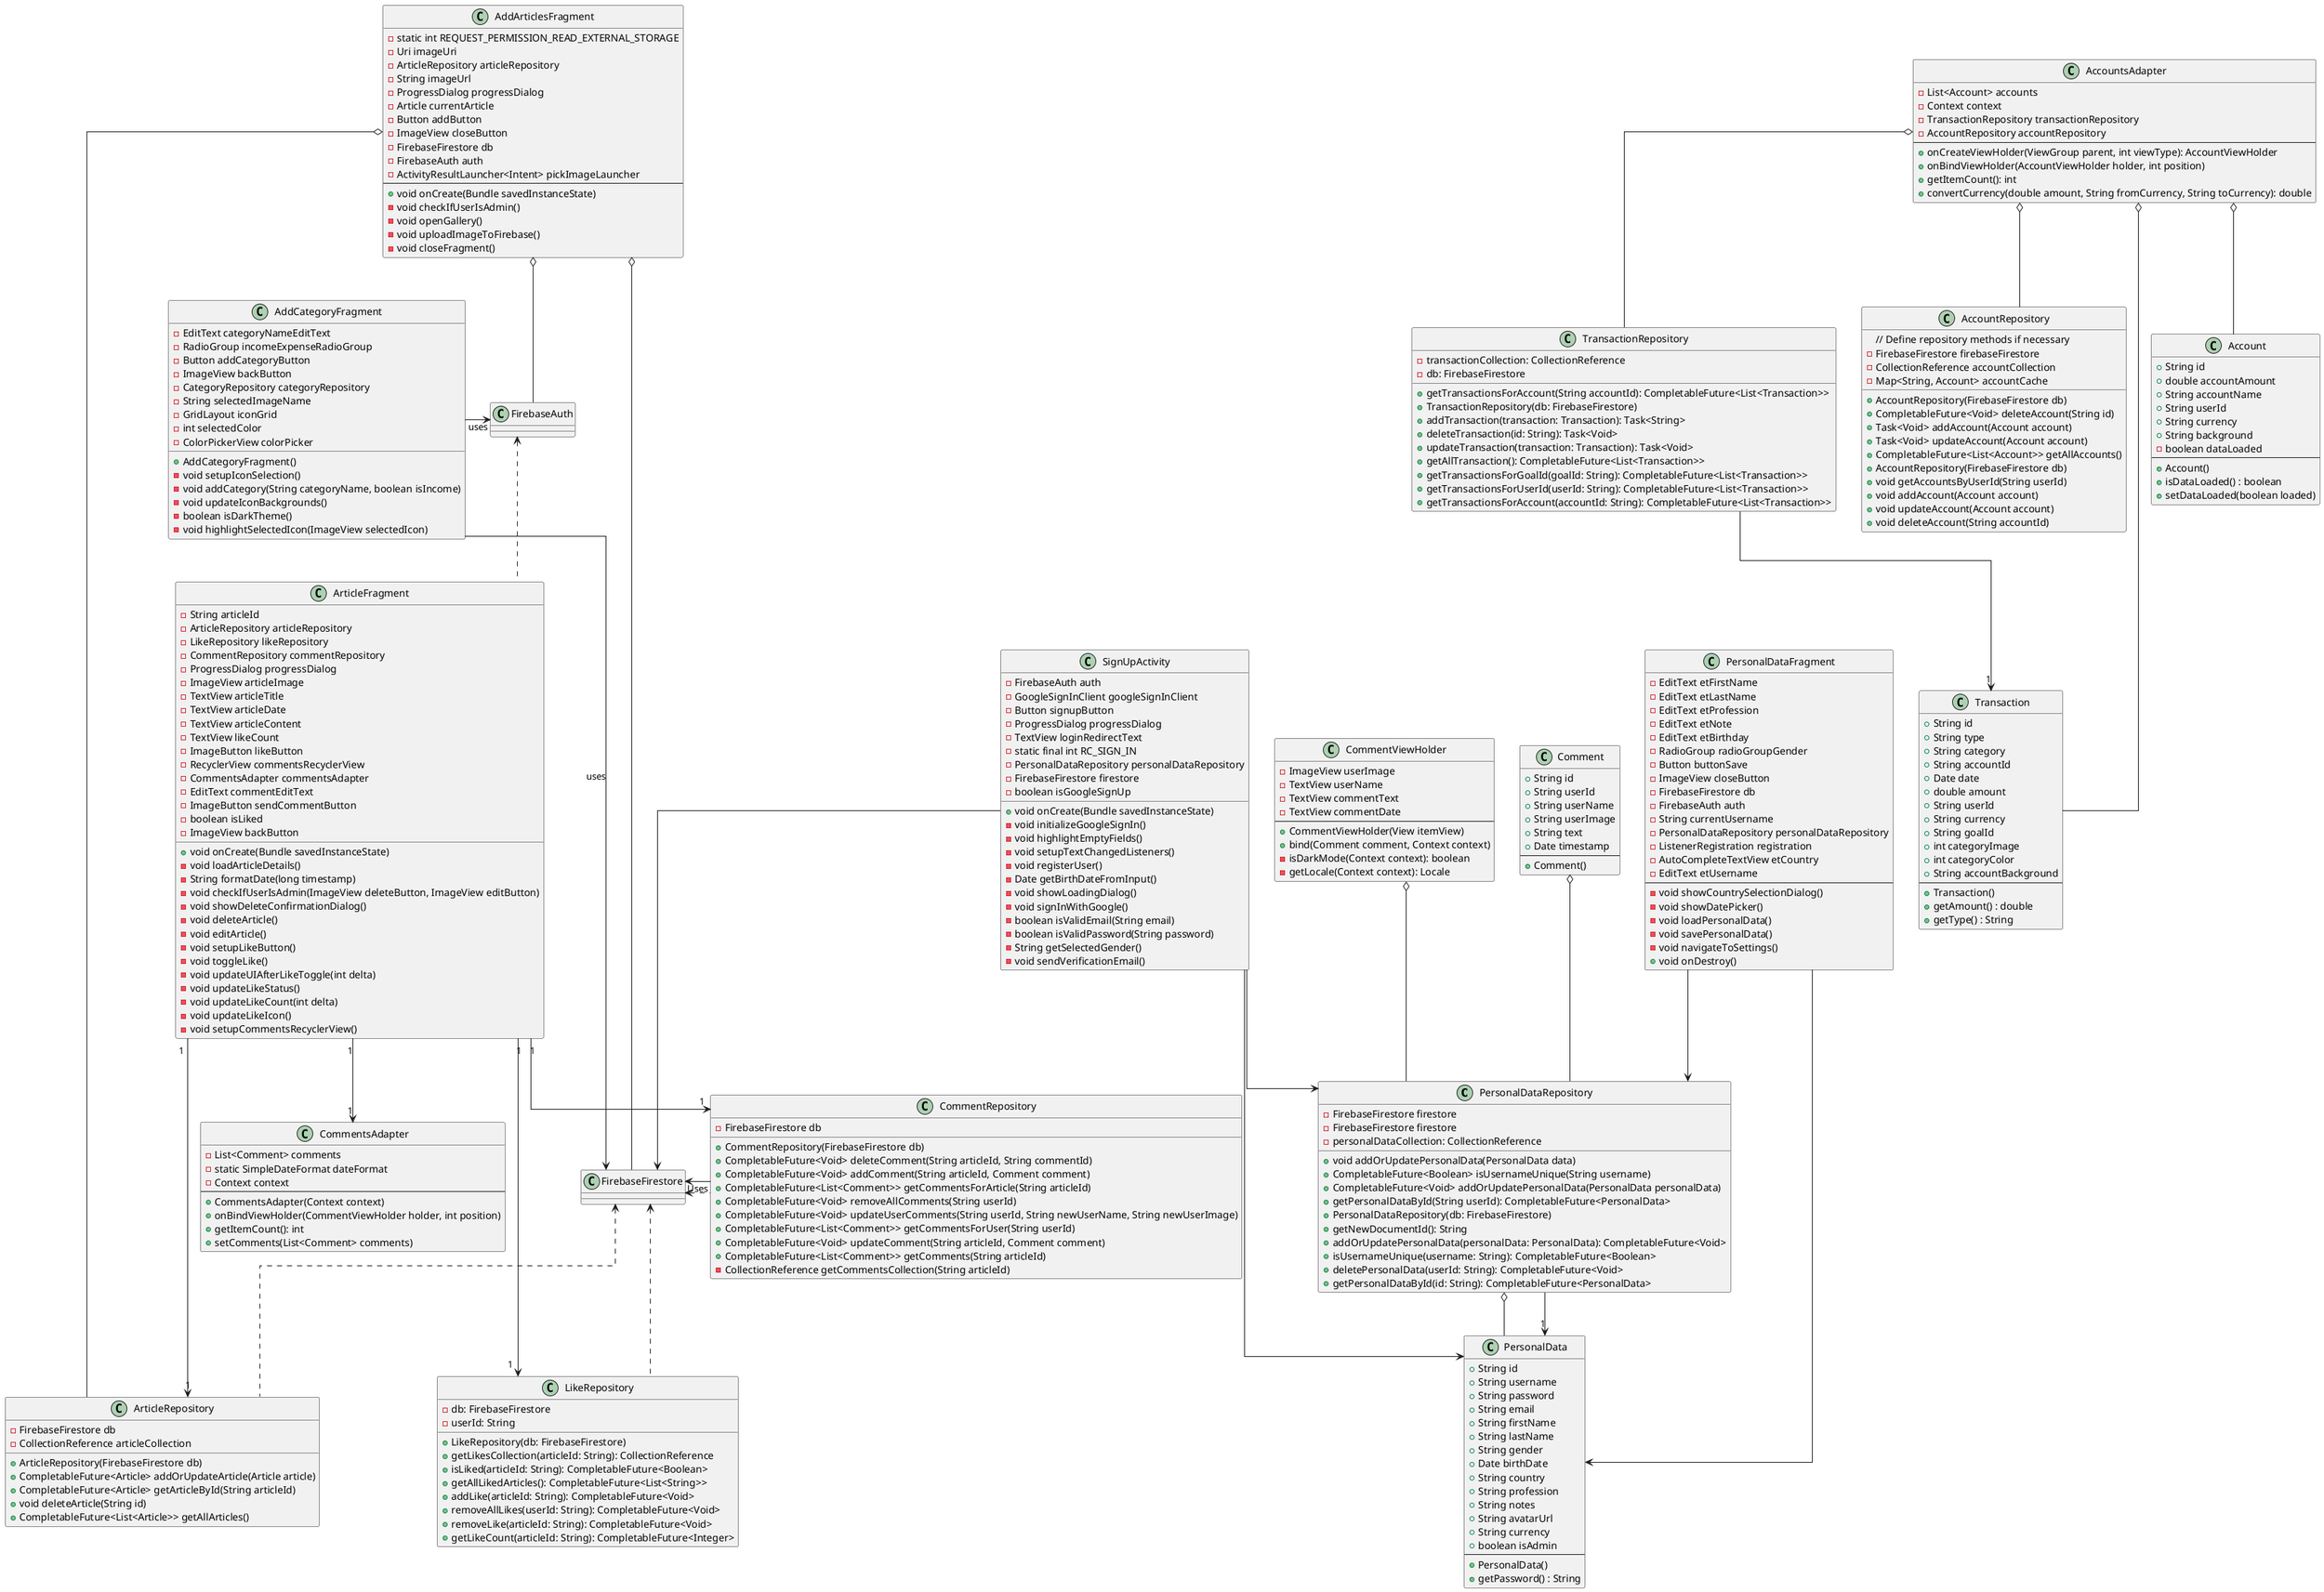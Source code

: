 @startuml

skinparam linetype ortho


    class PersonalDataRepository {
        - FirebaseFirestore firestore
        + void addOrUpdatePersonalData(PersonalData data)
    }

    class SignUpActivity {
        - FirebaseAuth auth
        - GoogleSignInClient googleSignInClient
        - Button signupButton
        - ProgressDialog progressDialog
        - TextView loginRedirectText
        - static final int RC_SIGN_IN
        - PersonalDataRepository personalDataRepository
        - FirebaseFirestore firestore
        - boolean isGoogleSignUp
        + void onCreate(Bundle savedInstanceState)
        - void initializeGoogleSignIn()
        - void highlightEmptyFields()
        - void setupTextChangedListeners()
        - void registerUser()
        - Date getBirthDateFromInput()
        - void showLoadingDialog()
        - void signInWithGoogle()
        - boolean isValidEmail(String email)
        - boolean isValidPassword(String password)
        - String getSelectedGender()
        - void sendVerificationEmail()
    }
class PersonalDataRepository {
    - FirebaseFirestore firestore
    + CompletableFuture<Boolean> isUsernameUnique(String username)
    + CompletableFuture<Void> addOrUpdatePersonalData(PersonalData personalData)
}

SignUpActivity --> PersonalDataRepository
SignUpActivity --> FirebaseFirestore
SignUpActivity --> PersonalData

class AccountsAdapter {
    - List<Account> accounts
    - Context context
    - TransactionRepository transactionRepository
    - AccountRepository accountRepository
    --
    + onCreateViewHolder(ViewGroup parent, int viewType): AccountViewHolder
    + onBindViewHolder(AccountViewHolder holder, int position)
    + getItemCount(): int
    + convertCurrency(double amount, String fromCurrency, String toCurrency): double
    }
    class TransactionRepository {
        + getTransactionsForAccount(String accountId): CompletableFuture<List<Transaction>>
    }
    class AccountRepository {
        // Define repository methods if necessary
    }
    AccountsAdapter o-- TransactionRepository
    AccountsAdapter o-- AccountRepository
    AccountsAdapter o-- Account
    AccountsAdapter o-- Transaction

           class CommentsAdapter {
               - List<Comment> comments
               - static SimpleDateFormat dateFormat
               - Context context
               --
               + CommentsAdapter(Context context)
               + onBindViewHolder(CommentViewHolder holder, int position)
               + getItemCount(): int
               + setComments(List<Comment> comments)
           }

           class CommentViewHolder {
               - ImageView userImage
               - TextView userName
               - TextView commentText
               - TextView commentDate
               --
               + CommentViewHolder(View itemView)
               + bind(Comment comment, Context context)
               - isDarkMode(Context context): boolean
               - getLocale(Context context): Locale
           }


           class PersonalDataRepository {
               + getPersonalDataById(String userId): CompletableFuture<PersonalData>
           }

           CommentViewHolder o-- PersonalDataRepository

           PersonalDataRepository o-- PersonalData
           Comment o-- PersonalDataRepository




class Account {
    + String id
    + double accountAmount
    + String accountName
    + String userId
    + String currency
    + String background
    - boolean dataLoaded
    --
    + Account()
    + isDataLoaded() : boolean
    + setDataLoaded(boolean loaded)
}



class Comment {
    + String id
    + String userId
    + String userName
    + String userImage
    + String text
    + Date timestamp
    --
    + Comment()
}

class PersonalData {
    + String id
    + String username
    + String password
    + String email
    + String firstName
    + String lastName
    + String gender
    + Date birthDate
    + String country
    + String profession
    + String notes
    + String avatarUrl
    + String currency
    + boolean isAdmin
    --
    + PersonalData()
    + getPassword() : String
}

class Transaction {
    + String id
    + String type
    + String category
    + String accountId
    + Date date
    + double amount
    + String userId
    + String currency
    + String goalId
    + int categoryImage
    + int categoryColor
    + String accountBackground
    --
    + Transaction()
    + getAmount() : double
    + getType() : String
}

class AccountRepository {
    - FirebaseFirestore firebaseFirestore
    - CollectionReference accountCollection
    - Map<String, Account> accountCache
    + AccountRepository(FirebaseFirestore db)
    + CompletableFuture<Void> deleteAccount(String id)
    + Task<Void> addAccount(Account account)
    + Task<Void> updateAccount(Account account)
    + CompletableFuture<List<Account>> getAllAccounts()
}
class ArticleRepository {
    - FirebaseFirestore db
    - CollectionReference articleCollection
    + ArticleRepository(FirebaseFirestore db)
    + CompletableFuture<Article> addOrUpdateArticle(Article article)
    + CompletableFuture<Article> getArticleById(String articleId)
    + void deleteArticle(String id)
    + CompletableFuture<List<Article>> getAllArticles()
}
 class CommentRepository {
        - FirebaseFirestore db
        + CommentRepository(FirebaseFirestore db)
        + CompletableFuture<Void> deleteComment(String articleId, String commentId)
        + CompletableFuture<Void> addComment(String articleId, Comment comment)
        + CompletableFuture<List<Comment>> getCommentsForArticle(String articleId)
        + CompletableFuture<Void> removeAllComments(String userId)
        + CompletableFuture<Void> updateUserComments(String userId, String newUserName, String newUserImage)
        + CompletableFuture<List<Comment>> getCommentsForUser(String userId)
        + CompletableFuture<Void> updateComment(String articleId, Comment comment)
        + CompletableFuture<List<Comment>> getComments(String articleId)
        - CollectionReference getCommentsCollection(String articleId)
    }

    CommentRepository -> FirebaseFirestore : Uses

    class LikeRepository {
      - db: FirebaseFirestore
      - userId: String
      + LikeRepository(db: FirebaseFirestore)
      + getLikesCollection(articleId: String): CollectionReference
      + isLiked(articleId: String): CompletableFuture<Boolean>
      + getAllLikedArticles(): CompletableFuture<List<String>>
      + addLike(articleId: String): CompletableFuture<Void>
      + removeAllLikes(userId: String): CompletableFuture<Void>
      + removeLike(articleId: String): CompletableFuture<Void>
      + getLikeCount(articleId: String): CompletableFuture<Integer>
    }
    class PersonalDataRepository {
      - personalDataCollection: CollectionReference
      + PersonalDataRepository(db: FirebaseFirestore)
      + getNewDocumentId(): String
      + addOrUpdatePersonalData(personalData: PersonalData): CompletableFuture<Void>
      + isUsernameUnique(username: String): CompletableFuture<Boolean>
      + deletePersonalData(userId: String): CompletableFuture<Void>
      + getPersonalDataById(id: String): CompletableFuture<PersonalData>
    }
    class TransactionRepository {
      - transactionCollection: CollectionReference
      - db: FirebaseFirestore
      + TransactionRepository(db: FirebaseFirestore)
      + addTransaction(transaction: Transaction): Task<String>
      + deleteTransaction(id: String): Task<Void>
      + updateTransaction(transaction: Transaction): Task<Void>
      + getAllTransaction(): CompletableFuture<List<Transaction>>
      + getTransactionsForGoalId(goalId: String): CompletableFuture<List<Transaction>>
      + getTransactionsForUserId(userId: String): CompletableFuture<List<Transaction>>
      + getTransactionsForAccount(accountId: String): CompletableFuture<List<Transaction>>
    }

    PersonalDataRepository --> "1" PersonalData
    TransactionRepository --> "1" Transaction


     class AccountsAdapter {
        }
        class AccountRepository {
                + AccountRepository(FirebaseFirestore db)
                + void getAccountsByUserId(String userId)
                + void addAccount(Account account)
                + void updateAccount(Account account)
                + void deleteAccount(String accountId)
        }

class AddArticlesFragment {
        - static int REQUEST_PERMISSION_READ_EXTERNAL_STORAGE
        - Uri imageUri
        - ArticleRepository articleRepository
        - String imageUrl
        - ProgressDialog progressDialog
        - Article currentArticle
        - Button addButton
        - ImageView closeButton
        - FirebaseFirestore db
        - FirebaseAuth auth
        - ActivityResultLauncher<Intent> pickImageLauncher
        --
        + void onCreate(Bundle savedInstanceState)
        - void checkIfUserIsAdmin()
        - void openGallery()
        - void uploadImageToFirebase()
        - void closeFragment()
    }
     AddArticlesFragment o-- ArticleRepository
        AddArticlesFragment o-- FirebaseFirestore
        AddArticlesFragment o-- FirebaseAuth

class ArticleFragment {
        - String articleId
        - ArticleRepository articleRepository
        - LikeRepository likeRepository
        - CommentRepository commentRepository
        - ProgressDialog progressDialog
        - ImageView articleImage
        - TextView articleTitle
        - TextView articleDate
        - TextView articleContent
        - TextView likeCount
        - ImageButton likeButton
        - RecyclerView commentsRecyclerView
        - CommentsAdapter commentsAdapter
        - EditText commentEditText
        - ImageButton sendCommentButton
        - boolean isLiked
        - ImageView backButton

        + void onCreate(Bundle savedInstanceState)
        - void loadArticleDetails()
        - String formatDate(long timestamp)
        - void checkIfUserIsAdmin(ImageView deleteButton, ImageView editButton)
        - void showDeleteConfirmationDialog()
        - void deleteArticle()
        - void editArticle()
        - void setupLikeButton()
        - void toggleLike()
        - void updateUIAfterLikeToggle(int delta)
        - void updateLikeStatus()
        - void updateLikeCount(int delta)
        - void updateLikeIcon()
        - void setupCommentsRecyclerView()
    }

        ArticleFragment "1" --> "1" ArticleRepository
        ArticleFragment "1" --> "1" LikeRepository
        ArticleFragment "1" --> "1" CommentRepository
        ArticleFragment "1" --> "1" CommentsAdapter

        FirebaseFirestore <.. ArticleRepository
        FirebaseFirestore <.. LikeRepository
        FirebaseFirestore <.. CommentRepository
        FirebaseAuth <.. ArticleFragment


class AddCategoryFragment {
        - EditText categoryNameEditText
        - RadioGroup incomeExpenseRadioGroup
        - Button addCategoryButton
        - ImageView backButton
        - CategoryRepository categoryRepository
        - String selectedImageName
        - GridLayout iconGrid
        - int selectedColor
        - ColorPickerView colorPicker

        + AddCategoryFragment()
        - void setupIconSelection()
        - void addCategory(String categoryName, boolean isIncome)
        - void updateIconBackgrounds()
        - boolean isDarkTheme()
        - void highlightSelectedIcon(ImageView selectedIcon)
    }
     AddCategoryFragment -> FirebaseFirestore : uses
        AddCategoryFragment -> FirebaseAuth : uses

class PersonalDataFragment {
        - EditText etFirstName
        - EditText etLastName
        - EditText etProfession
        - EditText etNote
        - EditText etBirthday
        - RadioGroup radioGroupGender
        - Button buttonSave
        - ImageView closeButton
        - FirebaseFirestore db
        - FirebaseAuth auth
        - String currentUsername
        - PersonalDataRepository personalDataRepository
        - ListenerRegistration registration
        - AutoCompleteTextView etCountry
        - EditText etUsername
        --
        - void showCountrySelectionDialog()
        - void showDatePicker()
        - void loadPersonalData()
        - void savePersonalData()
        - void navigateToSettings()
        + void onDestroy()
    }
    PersonalDataFragment --> PersonalData
    PersonalDataFragment --> PersonalDataRepository

}
@enduml
